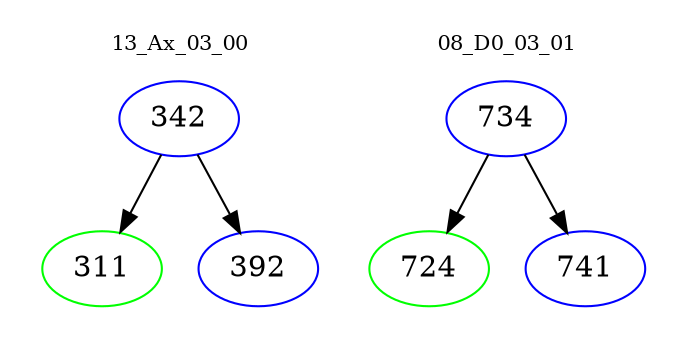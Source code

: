 digraph{
subgraph cluster_0 {
color = white
label = "13_Ax_03_00";
fontsize=10;
T0_342 [label="342", color="blue"]
T0_342 -> T0_311 [color="black"]
T0_311 [label="311", color="green"]
T0_342 -> T0_392 [color="black"]
T0_392 [label="392", color="blue"]
}
subgraph cluster_1 {
color = white
label = "08_D0_03_01";
fontsize=10;
T1_734 [label="734", color="blue"]
T1_734 -> T1_724 [color="black"]
T1_724 [label="724", color="green"]
T1_734 -> T1_741 [color="black"]
T1_741 [label="741", color="blue"]
}
}

